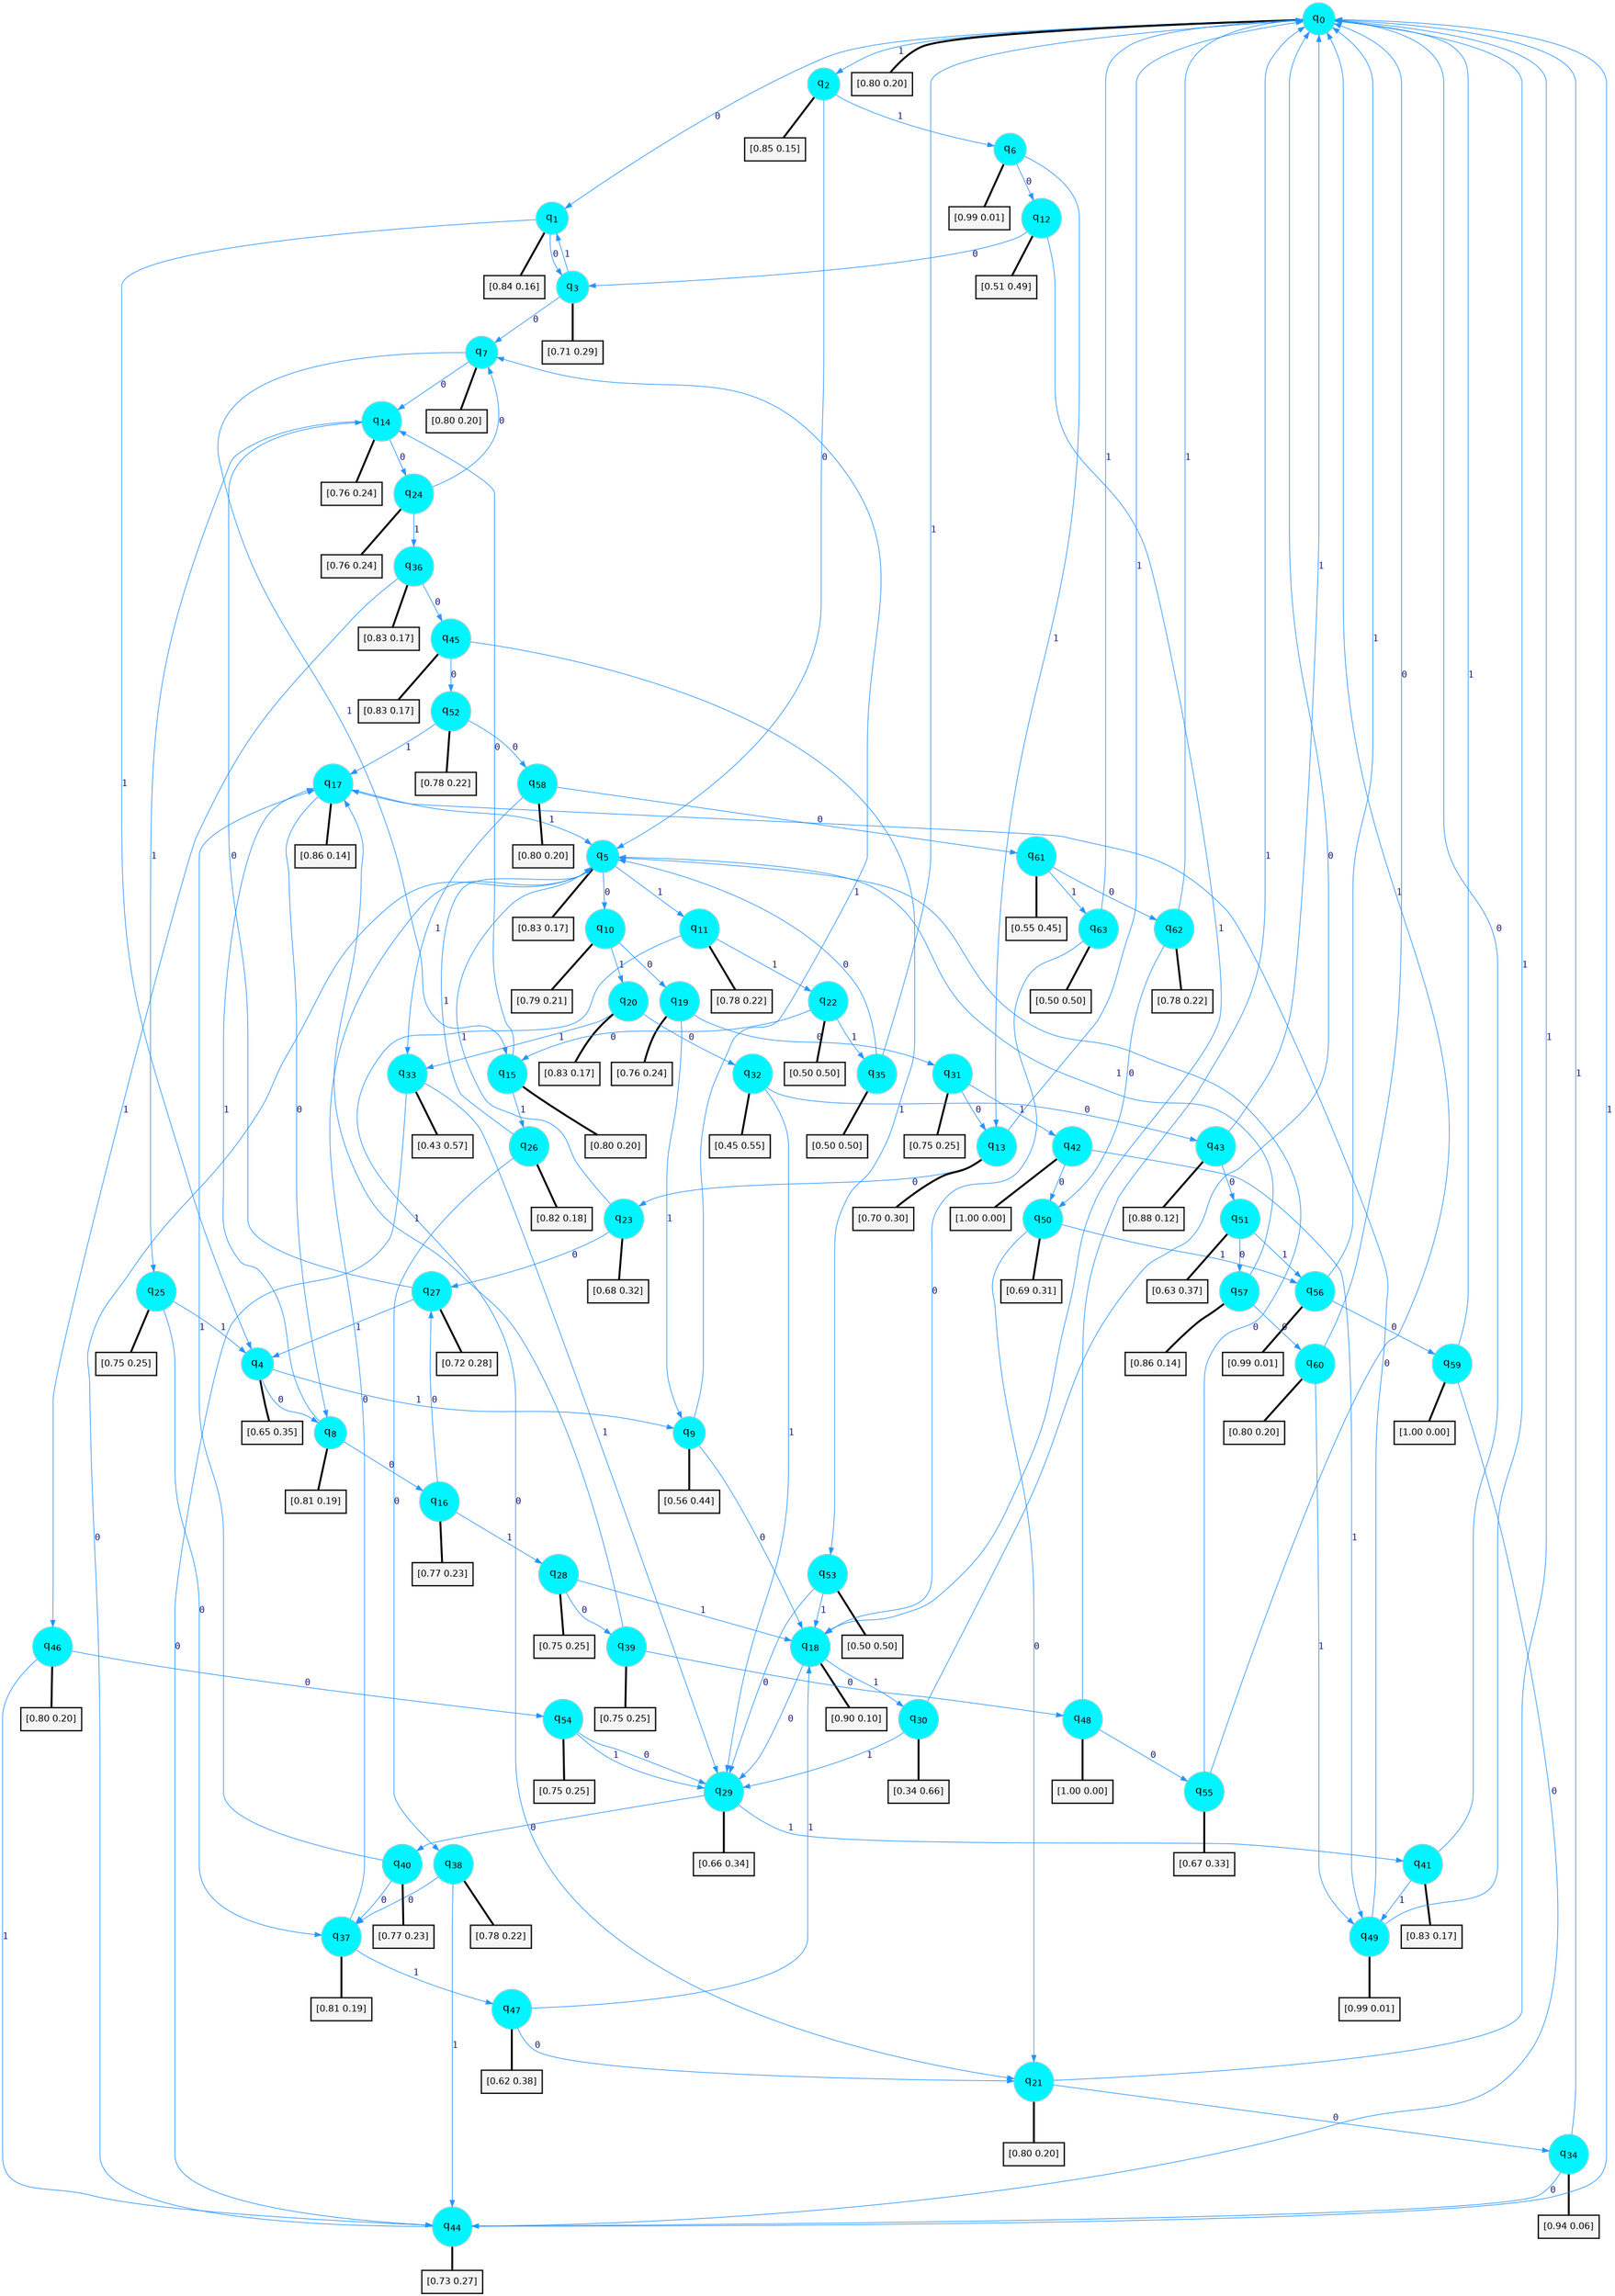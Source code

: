 digraph G {
graph [
bgcolor=transparent, dpi=300, rankdir=TD, size="40,25"];
node [
color=gray, fillcolor=turquoise1, fontcolor=black, fontname=Helvetica, fontsize=16, fontweight=bold, shape=circle, style=filled];
edge [
arrowsize=1, color=dodgerblue1, fontcolor=midnightblue, fontname=courier, fontweight=bold, penwidth=1, style=solid, weight=20];
0[label=<q<SUB>0</SUB>>];
1[label=<q<SUB>1</SUB>>];
2[label=<q<SUB>2</SUB>>];
3[label=<q<SUB>3</SUB>>];
4[label=<q<SUB>4</SUB>>];
5[label=<q<SUB>5</SUB>>];
6[label=<q<SUB>6</SUB>>];
7[label=<q<SUB>7</SUB>>];
8[label=<q<SUB>8</SUB>>];
9[label=<q<SUB>9</SUB>>];
10[label=<q<SUB>10</SUB>>];
11[label=<q<SUB>11</SUB>>];
12[label=<q<SUB>12</SUB>>];
13[label=<q<SUB>13</SUB>>];
14[label=<q<SUB>14</SUB>>];
15[label=<q<SUB>15</SUB>>];
16[label=<q<SUB>16</SUB>>];
17[label=<q<SUB>17</SUB>>];
18[label=<q<SUB>18</SUB>>];
19[label=<q<SUB>19</SUB>>];
20[label=<q<SUB>20</SUB>>];
21[label=<q<SUB>21</SUB>>];
22[label=<q<SUB>22</SUB>>];
23[label=<q<SUB>23</SUB>>];
24[label=<q<SUB>24</SUB>>];
25[label=<q<SUB>25</SUB>>];
26[label=<q<SUB>26</SUB>>];
27[label=<q<SUB>27</SUB>>];
28[label=<q<SUB>28</SUB>>];
29[label=<q<SUB>29</SUB>>];
30[label=<q<SUB>30</SUB>>];
31[label=<q<SUB>31</SUB>>];
32[label=<q<SUB>32</SUB>>];
33[label=<q<SUB>33</SUB>>];
34[label=<q<SUB>34</SUB>>];
35[label=<q<SUB>35</SUB>>];
36[label=<q<SUB>36</SUB>>];
37[label=<q<SUB>37</SUB>>];
38[label=<q<SUB>38</SUB>>];
39[label=<q<SUB>39</SUB>>];
40[label=<q<SUB>40</SUB>>];
41[label=<q<SUB>41</SUB>>];
42[label=<q<SUB>42</SUB>>];
43[label=<q<SUB>43</SUB>>];
44[label=<q<SUB>44</SUB>>];
45[label=<q<SUB>45</SUB>>];
46[label=<q<SUB>46</SUB>>];
47[label=<q<SUB>47</SUB>>];
48[label=<q<SUB>48</SUB>>];
49[label=<q<SUB>49</SUB>>];
50[label=<q<SUB>50</SUB>>];
51[label=<q<SUB>51</SUB>>];
52[label=<q<SUB>52</SUB>>];
53[label=<q<SUB>53</SUB>>];
54[label=<q<SUB>54</SUB>>];
55[label=<q<SUB>55</SUB>>];
56[label=<q<SUB>56</SUB>>];
57[label=<q<SUB>57</SUB>>];
58[label=<q<SUB>58</SUB>>];
59[label=<q<SUB>59</SUB>>];
60[label=<q<SUB>60</SUB>>];
61[label=<q<SUB>61</SUB>>];
62[label=<q<SUB>62</SUB>>];
63[label=<q<SUB>63</SUB>>];
64[label="[0.80 0.20]", shape=box,fontcolor=black, fontname=Helvetica, fontsize=14, penwidth=2, fillcolor=whitesmoke,color=black];
65[label="[0.84 0.16]", shape=box,fontcolor=black, fontname=Helvetica, fontsize=14, penwidth=2, fillcolor=whitesmoke,color=black];
66[label="[0.85 0.15]", shape=box,fontcolor=black, fontname=Helvetica, fontsize=14, penwidth=2, fillcolor=whitesmoke,color=black];
67[label="[0.71 0.29]", shape=box,fontcolor=black, fontname=Helvetica, fontsize=14, penwidth=2, fillcolor=whitesmoke,color=black];
68[label="[0.65 0.35]", shape=box,fontcolor=black, fontname=Helvetica, fontsize=14, penwidth=2, fillcolor=whitesmoke,color=black];
69[label="[0.83 0.17]", shape=box,fontcolor=black, fontname=Helvetica, fontsize=14, penwidth=2, fillcolor=whitesmoke,color=black];
70[label="[0.99 0.01]", shape=box,fontcolor=black, fontname=Helvetica, fontsize=14, penwidth=2, fillcolor=whitesmoke,color=black];
71[label="[0.80 0.20]", shape=box,fontcolor=black, fontname=Helvetica, fontsize=14, penwidth=2, fillcolor=whitesmoke,color=black];
72[label="[0.81 0.19]", shape=box,fontcolor=black, fontname=Helvetica, fontsize=14, penwidth=2, fillcolor=whitesmoke,color=black];
73[label="[0.56 0.44]", shape=box,fontcolor=black, fontname=Helvetica, fontsize=14, penwidth=2, fillcolor=whitesmoke,color=black];
74[label="[0.79 0.21]", shape=box,fontcolor=black, fontname=Helvetica, fontsize=14, penwidth=2, fillcolor=whitesmoke,color=black];
75[label="[0.78 0.22]", shape=box,fontcolor=black, fontname=Helvetica, fontsize=14, penwidth=2, fillcolor=whitesmoke,color=black];
76[label="[0.51 0.49]", shape=box,fontcolor=black, fontname=Helvetica, fontsize=14, penwidth=2, fillcolor=whitesmoke,color=black];
77[label="[0.70 0.30]", shape=box,fontcolor=black, fontname=Helvetica, fontsize=14, penwidth=2, fillcolor=whitesmoke,color=black];
78[label="[0.76 0.24]", shape=box,fontcolor=black, fontname=Helvetica, fontsize=14, penwidth=2, fillcolor=whitesmoke,color=black];
79[label="[0.80 0.20]", shape=box,fontcolor=black, fontname=Helvetica, fontsize=14, penwidth=2, fillcolor=whitesmoke,color=black];
80[label="[0.77 0.23]", shape=box,fontcolor=black, fontname=Helvetica, fontsize=14, penwidth=2, fillcolor=whitesmoke,color=black];
81[label="[0.86 0.14]", shape=box,fontcolor=black, fontname=Helvetica, fontsize=14, penwidth=2, fillcolor=whitesmoke,color=black];
82[label="[0.90 0.10]", shape=box,fontcolor=black, fontname=Helvetica, fontsize=14, penwidth=2, fillcolor=whitesmoke,color=black];
83[label="[0.76 0.24]", shape=box,fontcolor=black, fontname=Helvetica, fontsize=14, penwidth=2, fillcolor=whitesmoke,color=black];
84[label="[0.83 0.17]", shape=box,fontcolor=black, fontname=Helvetica, fontsize=14, penwidth=2, fillcolor=whitesmoke,color=black];
85[label="[0.80 0.20]", shape=box,fontcolor=black, fontname=Helvetica, fontsize=14, penwidth=2, fillcolor=whitesmoke,color=black];
86[label="[0.50 0.50]", shape=box,fontcolor=black, fontname=Helvetica, fontsize=14, penwidth=2, fillcolor=whitesmoke,color=black];
87[label="[0.68 0.32]", shape=box,fontcolor=black, fontname=Helvetica, fontsize=14, penwidth=2, fillcolor=whitesmoke,color=black];
88[label="[0.76 0.24]", shape=box,fontcolor=black, fontname=Helvetica, fontsize=14, penwidth=2, fillcolor=whitesmoke,color=black];
89[label="[0.75 0.25]", shape=box,fontcolor=black, fontname=Helvetica, fontsize=14, penwidth=2, fillcolor=whitesmoke,color=black];
90[label="[0.82 0.18]", shape=box,fontcolor=black, fontname=Helvetica, fontsize=14, penwidth=2, fillcolor=whitesmoke,color=black];
91[label="[0.72 0.28]", shape=box,fontcolor=black, fontname=Helvetica, fontsize=14, penwidth=2, fillcolor=whitesmoke,color=black];
92[label="[0.75 0.25]", shape=box,fontcolor=black, fontname=Helvetica, fontsize=14, penwidth=2, fillcolor=whitesmoke,color=black];
93[label="[0.66 0.34]", shape=box,fontcolor=black, fontname=Helvetica, fontsize=14, penwidth=2, fillcolor=whitesmoke,color=black];
94[label="[0.34 0.66]", shape=box,fontcolor=black, fontname=Helvetica, fontsize=14, penwidth=2, fillcolor=whitesmoke,color=black];
95[label="[0.75 0.25]", shape=box,fontcolor=black, fontname=Helvetica, fontsize=14, penwidth=2, fillcolor=whitesmoke,color=black];
96[label="[0.45 0.55]", shape=box,fontcolor=black, fontname=Helvetica, fontsize=14, penwidth=2, fillcolor=whitesmoke,color=black];
97[label="[0.43 0.57]", shape=box,fontcolor=black, fontname=Helvetica, fontsize=14, penwidth=2, fillcolor=whitesmoke,color=black];
98[label="[0.94 0.06]", shape=box,fontcolor=black, fontname=Helvetica, fontsize=14, penwidth=2, fillcolor=whitesmoke,color=black];
99[label="[0.50 0.50]", shape=box,fontcolor=black, fontname=Helvetica, fontsize=14, penwidth=2, fillcolor=whitesmoke,color=black];
100[label="[0.83 0.17]", shape=box,fontcolor=black, fontname=Helvetica, fontsize=14, penwidth=2, fillcolor=whitesmoke,color=black];
101[label="[0.81 0.19]", shape=box,fontcolor=black, fontname=Helvetica, fontsize=14, penwidth=2, fillcolor=whitesmoke,color=black];
102[label="[0.78 0.22]", shape=box,fontcolor=black, fontname=Helvetica, fontsize=14, penwidth=2, fillcolor=whitesmoke,color=black];
103[label="[0.75 0.25]", shape=box,fontcolor=black, fontname=Helvetica, fontsize=14, penwidth=2, fillcolor=whitesmoke,color=black];
104[label="[0.77 0.23]", shape=box,fontcolor=black, fontname=Helvetica, fontsize=14, penwidth=2, fillcolor=whitesmoke,color=black];
105[label="[0.83 0.17]", shape=box,fontcolor=black, fontname=Helvetica, fontsize=14, penwidth=2, fillcolor=whitesmoke,color=black];
106[label="[1.00 0.00]", shape=box,fontcolor=black, fontname=Helvetica, fontsize=14, penwidth=2, fillcolor=whitesmoke,color=black];
107[label="[0.88 0.12]", shape=box,fontcolor=black, fontname=Helvetica, fontsize=14, penwidth=2, fillcolor=whitesmoke,color=black];
108[label="[0.73 0.27]", shape=box,fontcolor=black, fontname=Helvetica, fontsize=14, penwidth=2, fillcolor=whitesmoke,color=black];
109[label="[0.83 0.17]", shape=box,fontcolor=black, fontname=Helvetica, fontsize=14, penwidth=2, fillcolor=whitesmoke,color=black];
110[label="[0.80 0.20]", shape=box,fontcolor=black, fontname=Helvetica, fontsize=14, penwidth=2, fillcolor=whitesmoke,color=black];
111[label="[0.62 0.38]", shape=box,fontcolor=black, fontname=Helvetica, fontsize=14, penwidth=2, fillcolor=whitesmoke,color=black];
112[label="[1.00 0.00]", shape=box,fontcolor=black, fontname=Helvetica, fontsize=14, penwidth=2, fillcolor=whitesmoke,color=black];
113[label="[0.99 0.01]", shape=box,fontcolor=black, fontname=Helvetica, fontsize=14, penwidth=2, fillcolor=whitesmoke,color=black];
114[label="[0.69 0.31]", shape=box,fontcolor=black, fontname=Helvetica, fontsize=14, penwidth=2, fillcolor=whitesmoke,color=black];
115[label="[0.63 0.37]", shape=box,fontcolor=black, fontname=Helvetica, fontsize=14, penwidth=2, fillcolor=whitesmoke,color=black];
116[label="[0.78 0.22]", shape=box,fontcolor=black, fontname=Helvetica, fontsize=14, penwidth=2, fillcolor=whitesmoke,color=black];
117[label="[0.50 0.50]", shape=box,fontcolor=black, fontname=Helvetica, fontsize=14, penwidth=2, fillcolor=whitesmoke,color=black];
118[label="[0.75 0.25]", shape=box,fontcolor=black, fontname=Helvetica, fontsize=14, penwidth=2, fillcolor=whitesmoke,color=black];
119[label="[0.67 0.33]", shape=box,fontcolor=black, fontname=Helvetica, fontsize=14, penwidth=2, fillcolor=whitesmoke,color=black];
120[label="[0.99 0.01]", shape=box,fontcolor=black, fontname=Helvetica, fontsize=14, penwidth=2, fillcolor=whitesmoke,color=black];
121[label="[0.86 0.14]", shape=box,fontcolor=black, fontname=Helvetica, fontsize=14, penwidth=2, fillcolor=whitesmoke,color=black];
122[label="[0.80 0.20]", shape=box,fontcolor=black, fontname=Helvetica, fontsize=14, penwidth=2, fillcolor=whitesmoke,color=black];
123[label="[1.00 0.00]", shape=box,fontcolor=black, fontname=Helvetica, fontsize=14, penwidth=2, fillcolor=whitesmoke,color=black];
124[label="[0.80 0.20]", shape=box,fontcolor=black, fontname=Helvetica, fontsize=14, penwidth=2, fillcolor=whitesmoke,color=black];
125[label="[0.55 0.45]", shape=box,fontcolor=black, fontname=Helvetica, fontsize=14, penwidth=2, fillcolor=whitesmoke,color=black];
126[label="[0.78 0.22]", shape=box,fontcolor=black, fontname=Helvetica, fontsize=14, penwidth=2, fillcolor=whitesmoke,color=black];
127[label="[0.50 0.50]", shape=box,fontcolor=black, fontname=Helvetica, fontsize=14, penwidth=2, fillcolor=whitesmoke,color=black];
0->1 [label=0];
0->2 [label=1];
0->64 [arrowhead=none, penwidth=3,color=black];
1->3 [label=0];
1->4 [label=1];
1->65 [arrowhead=none, penwidth=3,color=black];
2->5 [label=0];
2->6 [label=1];
2->66 [arrowhead=none, penwidth=3,color=black];
3->7 [label=0];
3->1 [label=1];
3->67 [arrowhead=none, penwidth=3,color=black];
4->8 [label=0];
4->9 [label=1];
4->68 [arrowhead=none, penwidth=3,color=black];
5->10 [label=0];
5->11 [label=1];
5->69 [arrowhead=none, penwidth=3,color=black];
6->12 [label=0];
6->13 [label=1];
6->70 [arrowhead=none, penwidth=3,color=black];
7->14 [label=0];
7->15 [label=1];
7->71 [arrowhead=none, penwidth=3,color=black];
8->16 [label=0];
8->17 [label=1];
8->72 [arrowhead=none, penwidth=3,color=black];
9->18 [label=0];
9->7 [label=1];
9->73 [arrowhead=none, penwidth=3,color=black];
10->19 [label=0];
10->20 [label=1];
10->74 [arrowhead=none, penwidth=3,color=black];
11->21 [label=0];
11->22 [label=1];
11->75 [arrowhead=none, penwidth=3,color=black];
12->3 [label=0];
12->18 [label=1];
12->76 [arrowhead=none, penwidth=3,color=black];
13->23 [label=0];
13->0 [label=1];
13->77 [arrowhead=none, penwidth=3,color=black];
14->24 [label=0];
14->25 [label=1];
14->78 [arrowhead=none, penwidth=3,color=black];
15->14 [label=0];
15->26 [label=1];
15->79 [arrowhead=none, penwidth=3,color=black];
16->27 [label=0];
16->28 [label=1];
16->80 [arrowhead=none, penwidth=3,color=black];
17->8 [label=0];
17->5 [label=1];
17->81 [arrowhead=none, penwidth=3,color=black];
18->29 [label=0];
18->30 [label=1];
18->82 [arrowhead=none, penwidth=3,color=black];
19->31 [label=0];
19->9 [label=1];
19->83 [arrowhead=none, penwidth=3,color=black];
20->32 [label=0];
20->33 [label=1];
20->84 [arrowhead=none, penwidth=3,color=black];
21->34 [label=0];
21->0 [label=1];
21->85 [arrowhead=none, penwidth=3,color=black];
22->15 [label=0];
22->35 [label=1];
22->86 [arrowhead=none, penwidth=3,color=black];
23->27 [label=0];
23->5 [label=1];
23->87 [arrowhead=none, penwidth=3,color=black];
24->7 [label=0];
24->36 [label=1];
24->88 [arrowhead=none, penwidth=3,color=black];
25->37 [label=0];
25->4 [label=1];
25->89 [arrowhead=none, penwidth=3,color=black];
26->38 [label=0];
26->5 [label=1];
26->90 [arrowhead=none, penwidth=3,color=black];
27->14 [label=0];
27->4 [label=1];
27->91 [arrowhead=none, penwidth=3,color=black];
28->39 [label=0];
28->18 [label=1];
28->92 [arrowhead=none, penwidth=3,color=black];
29->40 [label=0];
29->41 [label=1];
29->93 [arrowhead=none, penwidth=3,color=black];
30->0 [label=0];
30->29 [label=1];
30->94 [arrowhead=none, penwidth=3,color=black];
31->13 [label=0];
31->42 [label=1];
31->95 [arrowhead=none, penwidth=3,color=black];
32->43 [label=0];
32->29 [label=1];
32->96 [arrowhead=none, penwidth=3,color=black];
33->44 [label=0];
33->29 [label=1];
33->97 [arrowhead=none, penwidth=3,color=black];
34->44 [label=0];
34->0 [label=1];
34->98 [arrowhead=none, penwidth=3,color=black];
35->5 [label=0];
35->0 [label=1];
35->99 [arrowhead=none, penwidth=3,color=black];
36->45 [label=0];
36->46 [label=1];
36->100 [arrowhead=none, penwidth=3,color=black];
37->5 [label=0];
37->47 [label=1];
37->101 [arrowhead=none, penwidth=3,color=black];
38->37 [label=0];
38->44 [label=1];
38->102 [arrowhead=none, penwidth=3,color=black];
39->48 [label=0];
39->17 [label=1];
39->103 [arrowhead=none, penwidth=3,color=black];
40->37 [label=0];
40->17 [label=1];
40->104 [arrowhead=none, penwidth=3,color=black];
41->0 [label=0];
41->49 [label=1];
41->105 [arrowhead=none, penwidth=3,color=black];
42->50 [label=0];
42->49 [label=1];
42->106 [arrowhead=none, penwidth=3,color=black];
43->51 [label=0];
43->0 [label=1];
43->107 [arrowhead=none, penwidth=3,color=black];
44->5 [label=0];
44->0 [label=1];
44->108 [arrowhead=none, penwidth=3,color=black];
45->52 [label=0];
45->53 [label=1];
45->109 [arrowhead=none, penwidth=3,color=black];
46->54 [label=0];
46->44 [label=1];
46->110 [arrowhead=none, penwidth=3,color=black];
47->21 [label=0];
47->18 [label=1];
47->111 [arrowhead=none, penwidth=3,color=black];
48->55 [label=0];
48->0 [label=1];
48->112 [arrowhead=none, penwidth=3,color=black];
49->17 [label=0];
49->0 [label=1];
49->113 [arrowhead=none, penwidth=3,color=black];
50->21 [label=0];
50->56 [label=1];
50->114 [arrowhead=none, penwidth=3,color=black];
51->57 [label=0];
51->56 [label=1];
51->115 [arrowhead=none, penwidth=3,color=black];
52->58 [label=0];
52->17 [label=1];
52->116 [arrowhead=none, penwidth=3,color=black];
53->29 [label=0];
53->18 [label=1];
53->117 [arrowhead=none, penwidth=3,color=black];
54->29 [label=0];
54->29 [label=1];
54->118 [arrowhead=none, penwidth=3,color=black];
55->5 [label=0];
55->0 [label=1];
55->119 [arrowhead=none, penwidth=3,color=black];
56->59 [label=0];
56->0 [label=1];
56->120 [arrowhead=none, penwidth=3,color=black];
57->60 [label=0];
57->5 [label=1];
57->121 [arrowhead=none, penwidth=3,color=black];
58->61 [label=0];
58->33 [label=1];
58->122 [arrowhead=none, penwidth=3,color=black];
59->44 [label=0];
59->0 [label=1];
59->123 [arrowhead=none, penwidth=3,color=black];
60->0 [label=0];
60->49 [label=1];
60->124 [arrowhead=none, penwidth=3,color=black];
61->62 [label=0];
61->63 [label=1];
61->125 [arrowhead=none, penwidth=3,color=black];
62->50 [label=0];
62->0 [label=1];
62->126 [arrowhead=none, penwidth=3,color=black];
63->18 [label=0];
63->0 [label=1];
63->127 [arrowhead=none, penwidth=3,color=black];
}
